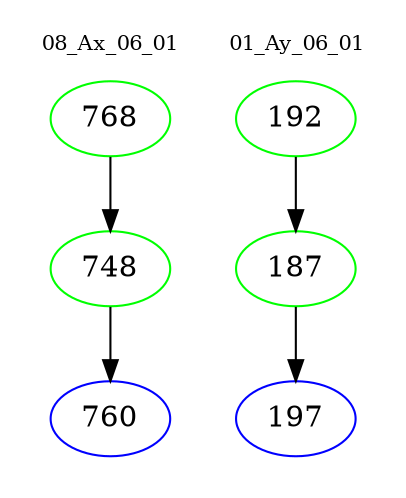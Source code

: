 digraph{
subgraph cluster_0 {
color = white
label = "08_Ax_06_01";
fontsize=10;
T0_768 [label="768", color="green"]
T0_768 -> T0_748 [color="black"]
T0_748 [label="748", color="green"]
T0_748 -> T0_760 [color="black"]
T0_760 [label="760", color="blue"]
}
subgraph cluster_1 {
color = white
label = "01_Ay_06_01";
fontsize=10;
T1_192 [label="192", color="green"]
T1_192 -> T1_187 [color="black"]
T1_187 [label="187", color="green"]
T1_187 -> T1_197 [color="black"]
T1_197 [label="197", color="blue"]
}
}
